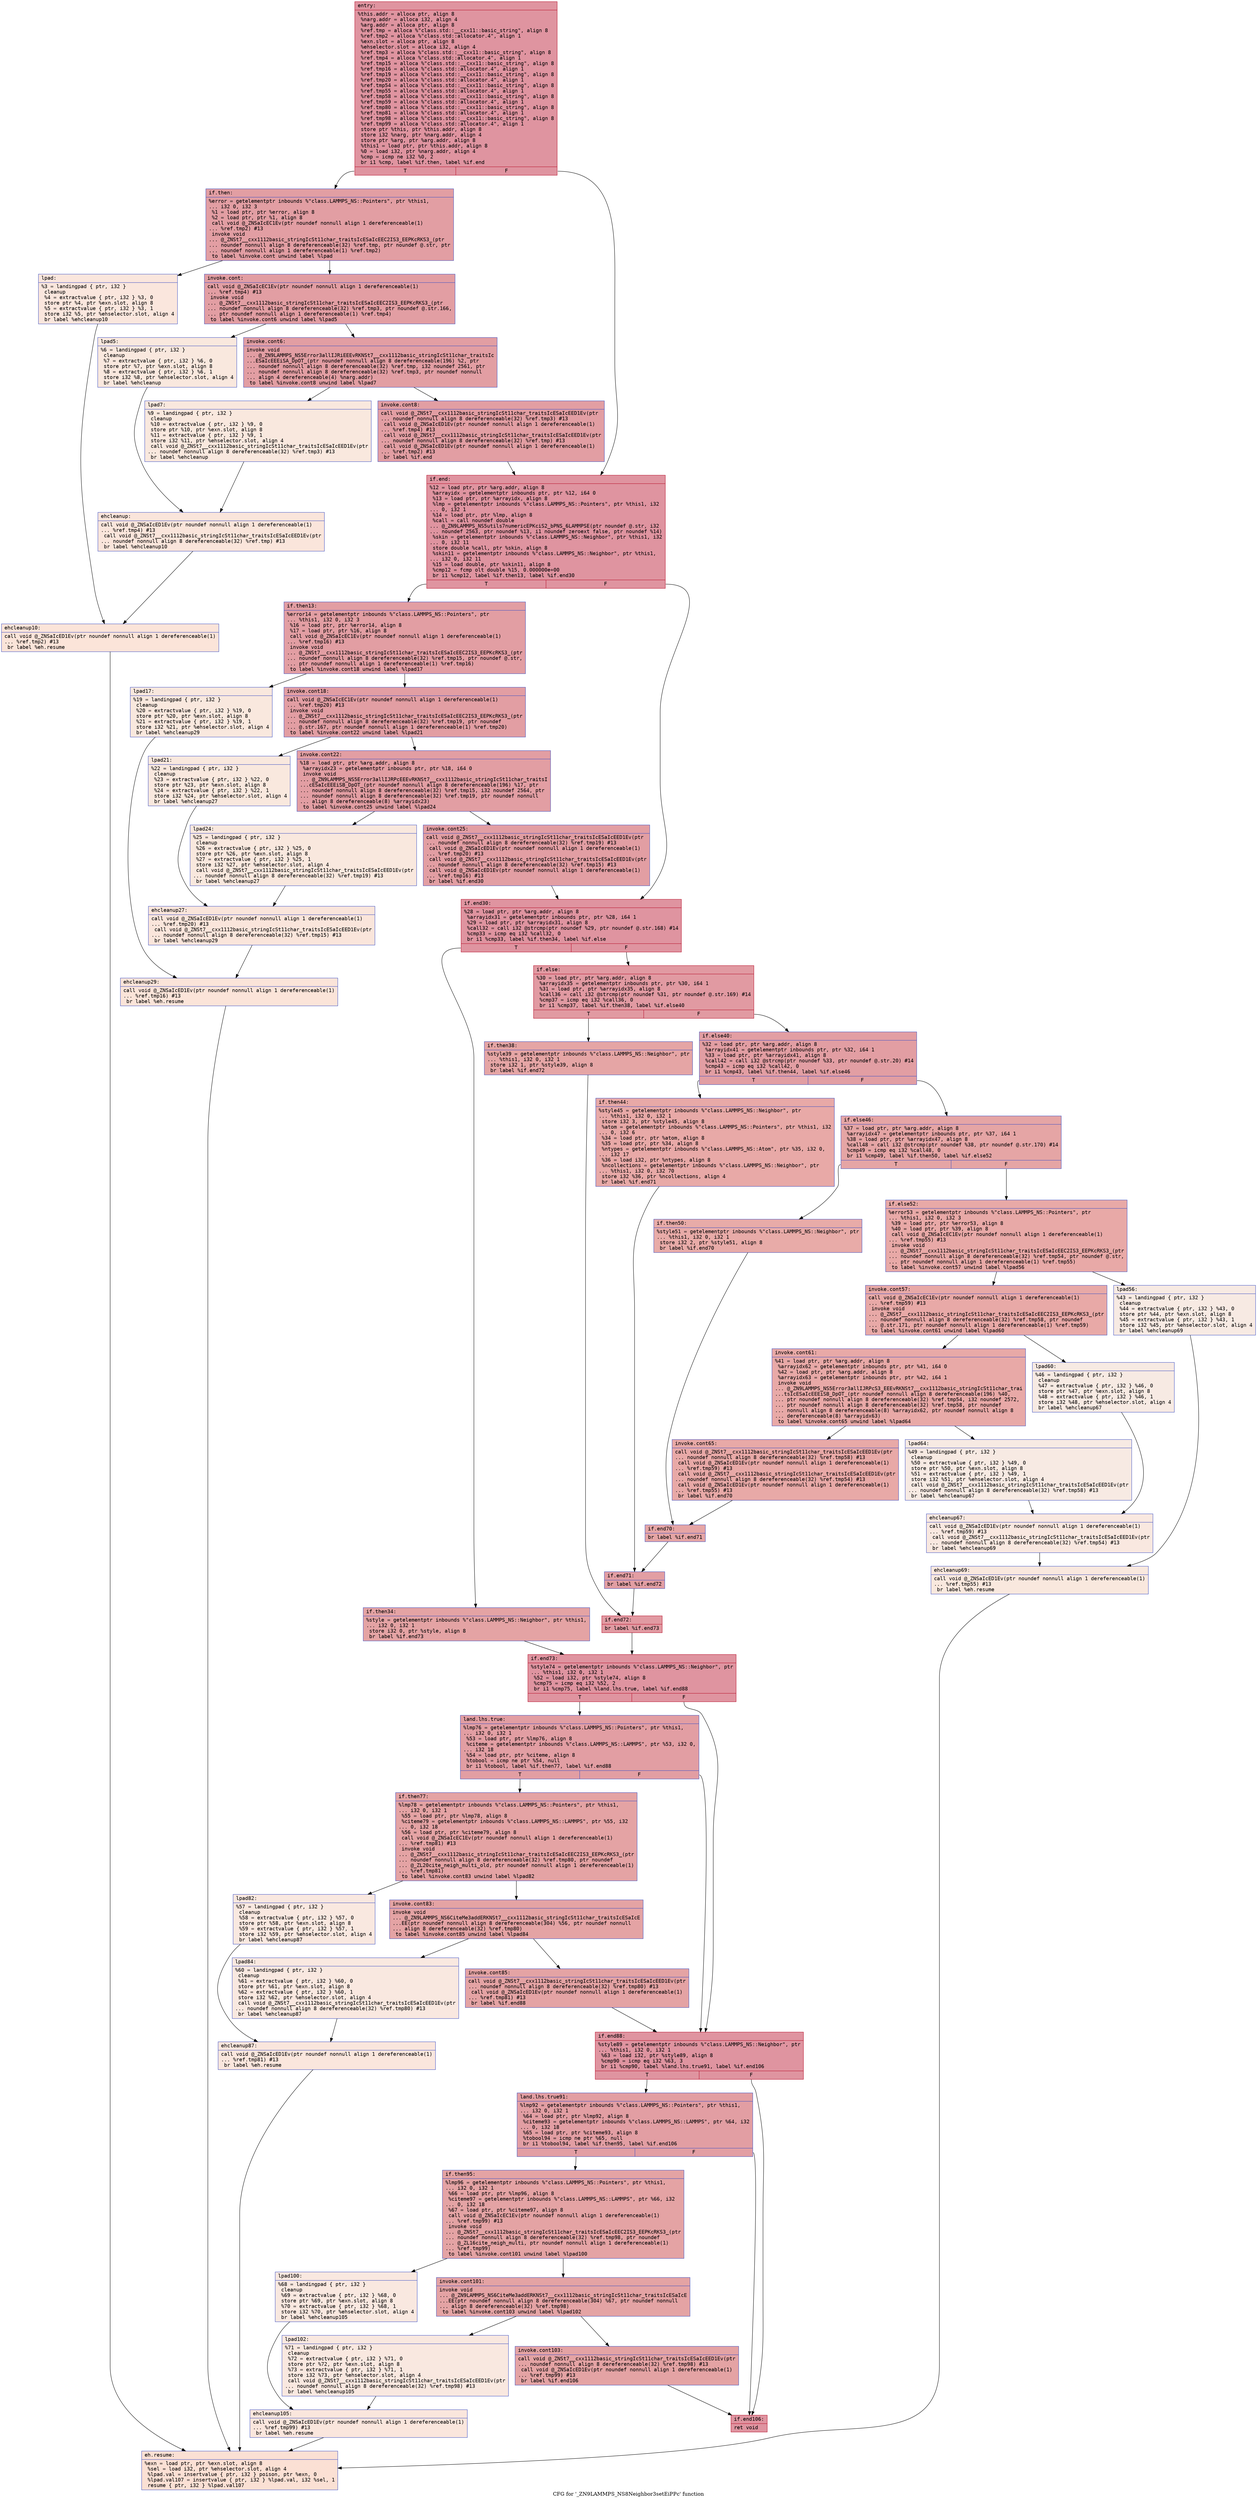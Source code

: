 digraph "CFG for '_ZN9LAMMPS_NS8Neighbor3setEiPPc' function" {
	label="CFG for '_ZN9LAMMPS_NS8Neighbor3setEiPPc' function";

	Node0x5563be066c80 [shape=record,color="#b70d28ff", style=filled, fillcolor="#b70d2870" fontname="Courier",label="{entry:\l|  %this.addr = alloca ptr, align 8\l  %narg.addr = alloca i32, align 4\l  %arg.addr = alloca ptr, align 8\l  %ref.tmp = alloca %\"class.std::__cxx11::basic_string\", align 8\l  %ref.tmp2 = alloca %\"class.std::allocator.4\", align 1\l  %exn.slot = alloca ptr, align 8\l  %ehselector.slot = alloca i32, align 4\l  %ref.tmp3 = alloca %\"class.std::__cxx11::basic_string\", align 8\l  %ref.tmp4 = alloca %\"class.std::allocator.4\", align 1\l  %ref.tmp15 = alloca %\"class.std::__cxx11::basic_string\", align 8\l  %ref.tmp16 = alloca %\"class.std::allocator.4\", align 1\l  %ref.tmp19 = alloca %\"class.std::__cxx11::basic_string\", align 8\l  %ref.tmp20 = alloca %\"class.std::allocator.4\", align 1\l  %ref.tmp54 = alloca %\"class.std::__cxx11::basic_string\", align 8\l  %ref.tmp55 = alloca %\"class.std::allocator.4\", align 1\l  %ref.tmp58 = alloca %\"class.std::__cxx11::basic_string\", align 8\l  %ref.tmp59 = alloca %\"class.std::allocator.4\", align 1\l  %ref.tmp80 = alloca %\"class.std::__cxx11::basic_string\", align 8\l  %ref.tmp81 = alloca %\"class.std::allocator.4\", align 1\l  %ref.tmp98 = alloca %\"class.std::__cxx11::basic_string\", align 8\l  %ref.tmp99 = alloca %\"class.std::allocator.4\", align 1\l  store ptr %this, ptr %this.addr, align 8\l  store i32 %narg, ptr %narg.addr, align 4\l  store ptr %arg, ptr %arg.addr, align 8\l  %this1 = load ptr, ptr %this.addr, align 8\l  %0 = load i32, ptr %narg.addr, align 4\l  %cmp = icmp ne i32 %0, 2\l  br i1 %cmp, label %if.then, label %if.end\l|{<s0>T|<s1>F}}"];
	Node0x5563be066c80:s0 -> Node0x5563be06cf00[tooltip="entry -> if.then\nProbability 50.00%" ];
	Node0x5563be066c80:s1 -> Node0x5563be06cf50[tooltip="entry -> if.end\nProbability 50.00%" ];
	Node0x5563be06cf00 [shape=record,color="#3d50c3ff", style=filled, fillcolor="#be242e70" fontname="Courier",label="{if.then:\l|  %error = getelementptr inbounds %\"class.LAMMPS_NS::Pointers\", ptr %this1,\l... i32 0, i32 3\l  %1 = load ptr, ptr %error, align 8\l  %2 = load ptr, ptr %1, align 8\l  call void @_ZNSaIcEC1Ev(ptr noundef nonnull align 1 dereferenceable(1)\l... %ref.tmp2) #13\l  invoke void\l... @_ZNSt7__cxx1112basic_stringIcSt11char_traitsIcESaIcEEC2IS3_EEPKcRKS3_(ptr\l... noundef nonnull align 8 dereferenceable(32) %ref.tmp, ptr noundef @.str, ptr\l... noundef nonnull align 1 dereferenceable(1) %ref.tmp2)\l          to label %invoke.cont unwind label %lpad\l}"];
	Node0x5563be06cf00 -> Node0x5563be06d3d0[tooltip="if.then -> invoke.cont\nProbability 100.00%" ];
	Node0x5563be06cf00 -> Node0x5563be06d450[tooltip="if.then -> lpad\nProbability 0.00%" ];
	Node0x5563be06d3d0 [shape=record,color="#3d50c3ff", style=filled, fillcolor="#be242e70" fontname="Courier",label="{invoke.cont:\l|  call void @_ZNSaIcEC1Ev(ptr noundef nonnull align 1 dereferenceable(1)\l... %ref.tmp4) #13\l  invoke void\l... @_ZNSt7__cxx1112basic_stringIcSt11char_traitsIcESaIcEEC2IS3_EEPKcRKS3_(ptr\l... noundef nonnull align 8 dereferenceable(32) %ref.tmp3, ptr noundef @.str.166,\l... ptr noundef nonnull align 1 dereferenceable(1) %ref.tmp4)\l          to label %invoke.cont6 unwind label %lpad5\l}"];
	Node0x5563be06d3d0 -> Node0x5563be06d770[tooltip="invoke.cont -> invoke.cont6\nProbability 100.00%" ];
	Node0x5563be06d3d0 -> Node0x5563be06d7c0[tooltip="invoke.cont -> lpad5\nProbability 0.00%" ];
	Node0x5563be06d770 [shape=record,color="#3d50c3ff", style=filled, fillcolor="#be242e70" fontname="Courier",label="{invoke.cont6:\l|  invoke void\l... @_ZN9LAMMPS_NS5Error3allIJRiEEEvRKNSt7__cxx1112basic_stringIcSt11char_traitsIc\l...ESaIcEEEiSA_DpOT_(ptr noundef nonnull align 8 dereferenceable(196) %2, ptr\l... noundef nonnull align 8 dereferenceable(32) %ref.tmp, i32 noundef 2561, ptr\l... noundef nonnull align 8 dereferenceable(32) %ref.tmp3, ptr noundef nonnull\l... align 4 dereferenceable(4) %narg.addr)\l          to label %invoke.cont8 unwind label %lpad7\l}"];
	Node0x5563be06d770 -> Node0x5563be06d720[tooltip="invoke.cont6 -> invoke.cont8\nProbability 100.00%" ];
	Node0x5563be06d770 -> Node0x5563be06da90[tooltip="invoke.cont6 -> lpad7\nProbability 0.00%" ];
	Node0x5563be06d720 [shape=record,color="#3d50c3ff", style=filled, fillcolor="#be242e70" fontname="Courier",label="{invoke.cont8:\l|  call void @_ZNSt7__cxx1112basic_stringIcSt11char_traitsIcESaIcEED1Ev(ptr\l... noundef nonnull align 8 dereferenceable(32) %ref.tmp3) #13\l  call void @_ZNSaIcED1Ev(ptr noundef nonnull align 1 dereferenceable(1)\l... %ref.tmp4) #13\l  call void @_ZNSt7__cxx1112basic_stringIcSt11char_traitsIcESaIcEED1Ev(ptr\l... noundef nonnull align 8 dereferenceable(32) %ref.tmp) #13\l  call void @_ZNSaIcED1Ev(ptr noundef nonnull align 1 dereferenceable(1)\l... %ref.tmp2) #13\l  br label %if.end\l}"];
	Node0x5563be06d720 -> Node0x5563be06cf50[tooltip="invoke.cont8 -> if.end\nProbability 100.00%" ];
	Node0x5563be06d450 [shape=record,color="#3d50c3ff", style=filled, fillcolor="#f3c7b170" fontname="Courier",label="{lpad:\l|  %3 = landingpad \{ ptr, i32 \}\l          cleanup\l  %4 = extractvalue \{ ptr, i32 \} %3, 0\l  store ptr %4, ptr %exn.slot, align 8\l  %5 = extractvalue \{ ptr, i32 \} %3, 1\l  store i32 %5, ptr %ehselector.slot, align 4\l  br label %ehcleanup10\l}"];
	Node0x5563be06d450 -> Node0x5563be06e4b0[tooltip="lpad -> ehcleanup10\nProbability 100.00%" ];
	Node0x5563be06d7c0 [shape=record,color="#3d50c3ff", style=filled, fillcolor="#f2cab570" fontname="Courier",label="{lpad5:\l|  %6 = landingpad \{ ptr, i32 \}\l          cleanup\l  %7 = extractvalue \{ ptr, i32 \} %6, 0\l  store ptr %7, ptr %exn.slot, align 8\l  %8 = extractvalue \{ ptr, i32 \} %6, 1\l  store i32 %8, ptr %ehselector.slot, align 4\l  br label %ehcleanup\l}"];
	Node0x5563be06d7c0 -> Node0x5563be06e820[tooltip="lpad5 -> ehcleanup\nProbability 100.00%" ];
	Node0x5563be06da90 [shape=record,color="#3d50c3ff", style=filled, fillcolor="#f2cab570" fontname="Courier",label="{lpad7:\l|  %9 = landingpad \{ ptr, i32 \}\l          cleanup\l  %10 = extractvalue \{ ptr, i32 \} %9, 0\l  store ptr %10, ptr %exn.slot, align 8\l  %11 = extractvalue \{ ptr, i32 \} %9, 1\l  store i32 %11, ptr %ehselector.slot, align 4\l  call void @_ZNSt7__cxx1112basic_stringIcSt11char_traitsIcESaIcEED1Ev(ptr\l... noundef nonnull align 8 dereferenceable(32) %ref.tmp3) #13\l  br label %ehcleanup\l}"];
	Node0x5563be06da90 -> Node0x5563be06e820[tooltip="lpad7 -> ehcleanup\nProbability 100.00%" ];
	Node0x5563be06e820 [shape=record,color="#3d50c3ff", style=filled, fillcolor="#f4c5ad70" fontname="Courier",label="{ehcleanup:\l|  call void @_ZNSaIcED1Ev(ptr noundef nonnull align 1 dereferenceable(1)\l... %ref.tmp4) #13\l  call void @_ZNSt7__cxx1112basic_stringIcSt11char_traitsIcESaIcEED1Ev(ptr\l... noundef nonnull align 8 dereferenceable(32) %ref.tmp) #13\l  br label %ehcleanup10\l}"];
	Node0x5563be06e820 -> Node0x5563be06e4b0[tooltip="ehcleanup -> ehcleanup10\nProbability 100.00%" ];
	Node0x5563be06e4b0 [shape=record,color="#3d50c3ff", style=filled, fillcolor="#f5c1a970" fontname="Courier",label="{ehcleanup10:\l|  call void @_ZNSaIcED1Ev(ptr noundef nonnull align 1 dereferenceable(1)\l... %ref.tmp2) #13\l  br label %eh.resume\l}"];
	Node0x5563be06e4b0 -> Node0x5563be06f130[tooltip="ehcleanup10 -> eh.resume\nProbability 100.00%" ];
	Node0x5563be06cf50 [shape=record,color="#b70d28ff", style=filled, fillcolor="#b70d2870" fontname="Courier",label="{if.end:\l|  %12 = load ptr, ptr %arg.addr, align 8\l  %arrayidx = getelementptr inbounds ptr, ptr %12, i64 0\l  %13 = load ptr, ptr %arrayidx, align 8\l  %lmp = getelementptr inbounds %\"class.LAMMPS_NS::Pointers\", ptr %this1, i32\l... 0, i32 1\l  %14 = load ptr, ptr %lmp, align 8\l  %call = call noundef double\l... @_ZN9LAMMPS_NS5utils7numericEPKciS2_bPNS_6LAMMPSE(ptr noundef @.str, i32\l... noundef 2563, ptr noundef %13, i1 noundef zeroext false, ptr noundef %14)\l  %skin = getelementptr inbounds %\"class.LAMMPS_NS::Neighbor\", ptr %this1, i32\l... 0, i32 11\l  store double %call, ptr %skin, align 8\l  %skin11 = getelementptr inbounds %\"class.LAMMPS_NS::Neighbor\", ptr %this1,\l... i32 0, i32 11\l  %15 = load double, ptr %skin11, align 8\l  %cmp12 = fcmp olt double %15, 0.000000e+00\l  br i1 %cmp12, label %if.then13, label %if.end30\l|{<s0>T|<s1>F}}"];
	Node0x5563be06cf50:s0 -> Node0x5563be06fb40[tooltip="if.end -> if.then13\nProbability 50.00%" ];
	Node0x5563be06cf50:s1 -> Node0x5563be06fb90[tooltip="if.end -> if.end30\nProbability 50.00%" ];
	Node0x5563be06fb40 [shape=record,color="#3d50c3ff", style=filled, fillcolor="#be242e70" fontname="Courier",label="{if.then13:\l|  %error14 = getelementptr inbounds %\"class.LAMMPS_NS::Pointers\", ptr\l... %this1, i32 0, i32 3\l  %16 = load ptr, ptr %error14, align 8\l  %17 = load ptr, ptr %16, align 8\l  call void @_ZNSaIcEC1Ev(ptr noundef nonnull align 1 dereferenceable(1)\l... %ref.tmp16) #13\l  invoke void\l... @_ZNSt7__cxx1112basic_stringIcSt11char_traitsIcESaIcEEC2IS3_EEPKcRKS3_(ptr\l... noundef nonnull align 8 dereferenceable(32) %ref.tmp15, ptr noundef @.str,\l... ptr noundef nonnull align 1 dereferenceable(1) %ref.tmp16)\l          to label %invoke.cont18 unwind label %lpad17\l}"];
	Node0x5563be06fb40 -> Node0x5563be070080[tooltip="if.then13 -> invoke.cont18\nProbability 100.00%" ];
	Node0x5563be06fb40 -> Node0x5563be06c9b0[tooltip="if.then13 -> lpad17\nProbability 0.00%" ];
	Node0x5563be070080 [shape=record,color="#3d50c3ff", style=filled, fillcolor="#be242e70" fontname="Courier",label="{invoke.cont18:\l|  call void @_ZNSaIcEC1Ev(ptr noundef nonnull align 1 dereferenceable(1)\l... %ref.tmp20) #13\l  invoke void\l... @_ZNSt7__cxx1112basic_stringIcSt11char_traitsIcESaIcEEC2IS3_EEPKcRKS3_(ptr\l... noundef nonnull align 8 dereferenceable(32) %ref.tmp19, ptr noundef\l... @.str.167, ptr noundef nonnull align 1 dereferenceable(1) %ref.tmp20)\l          to label %invoke.cont22 unwind label %lpad21\l}"];
	Node0x5563be070080 -> Node0x5563be0707c0[tooltip="invoke.cont18 -> invoke.cont22\nProbability 100.00%" ];
	Node0x5563be070080 -> Node0x5563be070810[tooltip="invoke.cont18 -> lpad21\nProbability 0.00%" ];
	Node0x5563be0707c0 [shape=record,color="#3d50c3ff", style=filled, fillcolor="#be242e70" fontname="Courier",label="{invoke.cont22:\l|  %18 = load ptr, ptr %arg.addr, align 8\l  %arrayidx23 = getelementptr inbounds ptr, ptr %18, i64 0\l  invoke void\l... @_ZN9LAMMPS_NS5Error3allIJRPcEEEvRKNSt7__cxx1112basic_stringIcSt11char_traitsI\l...cESaIcEEEiSB_DpOT_(ptr noundef nonnull align 8 dereferenceable(196) %17, ptr\l... noundef nonnull align 8 dereferenceable(32) %ref.tmp15, i32 noundef 2564, ptr\l... noundef nonnull align 8 dereferenceable(32) %ref.tmp19, ptr noundef nonnull\l... align 8 dereferenceable(8) %arrayidx23)\l          to label %invoke.cont25 unwind label %lpad24\l}"];
	Node0x5563be0707c0 -> Node0x5563be06cc40[tooltip="invoke.cont22 -> invoke.cont25\nProbability 100.00%" ];
	Node0x5563be0707c0 -> Node0x5563be070c50[tooltip="invoke.cont22 -> lpad24\nProbability 0.00%" ];
	Node0x5563be06cc40 [shape=record,color="#3d50c3ff", style=filled, fillcolor="#be242e70" fontname="Courier",label="{invoke.cont25:\l|  call void @_ZNSt7__cxx1112basic_stringIcSt11char_traitsIcESaIcEED1Ev(ptr\l... noundef nonnull align 8 dereferenceable(32) %ref.tmp19) #13\l  call void @_ZNSaIcED1Ev(ptr noundef nonnull align 1 dereferenceable(1)\l... %ref.tmp20) #13\l  call void @_ZNSt7__cxx1112basic_stringIcSt11char_traitsIcESaIcEED1Ev(ptr\l... noundef nonnull align 8 dereferenceable(32) %ref.tmp15) #13\l  call void @_ZNSaIcED1Ev(ptr noundef nonnull align 1 dereferenceable(1)\l... %ref.tmp16) #13\l  br label %if.end30\l}"];
	Node0x5563be06cc40 -> Node0x5563be06fb90[tooltip="invoke.cont25 -> if.end30\nProbability 100.00%" ];
	Node0x5563be06c9b0 [shape=record,color="#3d50c3ff", style=filled, fillcolor="#f2cab570" fontname="Courier",label="{lpad17:\l|  %19 = landingpad \{ ptr, i32 \}\l          cleanup\l  %20 = extractvalue \{ ptr, i32 \} %19, 0\l  store ptr %20, ptr %exn.slot, align 8\l  %21 = extractvalue \{ ptr, i32 \} %19, 1\l  store i32 %21, ptr %ehselector.slot, align 4\l  br label %ehcleanup29\l}"];
	Node0x5563be06c9b0 -> Node0x5563be0726e0[tooltip="lpad17 -> ehcleanup29\nProbability 100.00%" ];
	Node0x5563be070810 [shape=record,color="#3d50c3ff", style=filled, fillcolor="#f2cab570" fontname="Courier",label="{lpad21:\l|  %22 = landingpad \{ ptr, i32 \}\l          cleanup\l  %23 = extractvalue \{ ptr, i32 \} %22, 0\l  store ptr %23, ptr %exn.slot, align 8\l  %24 = extractvalue \{ ptr, i32 \} %22, 1\l  store i32 %24, ptr %ehselector.slot, align 4\l  br label %ehcleanup27\l}"];
	Node0x5563be070810 -> Node0x5563be072a50[tooltip="lpad21 -> ehcleanup27\nProbability 100.00%" ];
	Node0x5563be070c50 [shape=record,color="#3d50c3ff", style=filled, fillcolor="#f2cab570" fontname="Courier",label="{lpad24:\l|  %25 = landingpad \{ ptr, i32 \}\l          cleanup\l  %26 = extractvalue \{ ptr, i32 \} %25, 0\l  store ptr %26, ptr %exn.slot, align 8\l  %27 = extractvalue \{ ptr, i32 \} %25, 1\l  store i32 %27, ptr %ehselector.slot, align 4\l  call void @_ZNSt7__cxx1112basic_stringIcSt11char_traitsIcESaIcEED1Ev(ptr\l... noundef nonnull align 8 dereferenceable(32) %ref.tmp19) #13\l  br label %ehcleanup27\l}"];
	Node0x5563be070c50 -> Node0x5563be072a50[tooltip="lpad24 -> ehcleanup27\nProbability 100.00%" ];
	Node0x5563be072a50 [shape=record,color="#3d50c3ff", style=filled, fillcolor="#f4c5ad70" fontname="Courier",label="{ehcleanup27:\l|  call void @_ZNSaIcED1Ev(ptr noundef nonnull align 1 dereferenceable(1)\l... %ref.tmp20) #13\l  call void @_ZNSt7__cxx1112basic_stringIcSt11char_traitsIcESaIcEED1Ev(ptr\l... noundef nonnull align 8 dereferenceable(32) %ref.tmp15) #13\l  br label %ehcleanup29\l}"];
	Node0x5563be072a50 -> Node0x5563be0726e0[tooltip="ehcleanup27 -> ehcleanup29\nProbability 100.00%" ];
	Node0x5563be0726e0 [shape=record,color="#3d50c3ff", style=filled, fillcolor="#f5c1a970" fontname="Courier",label="{ehcleanup29:\l|  call void @_ZNSaIcED1Ev(ptr noundef nonnull align 1 dereferenceable(1)\l... %ref.tmp16) #13\l  br label %eh.resume\l}"];
	Node0x5563be0726e0 -> Node0x5563be06f130[tooltip="ehcleanup29 -> eh.resume\nProbability 100.00%" ];
	Node0x5563be06fb90 [shape=record,color="#b70d28ff", style=filled, fillcolor="#b70d2870" fontname="Courier",label="{if.end30:\l|  %28 = load ptr, ptr %arg.addr, align 8\l  %arrayidx31 = getelementptr inbounds ptr, ptr %28, i64 1\l  %29 = load ptr, ptr %arrayidx31, align 8\l  %call32 = call i32 @strcmp(ptr noundef %29, ptr noundef @.str.168) #14\l  %cmp33 = icmp eq i32 %call32, 0\l  br i1 %cmp33, label %if.then34, label %if.else\l|{<s0>T|<s1>F}}"];
	Node0x5563be06fb90:s0 -> Node0x5563be073750[tooltip="if.end30 -> if.then34\nProbability 37.50%" ];
	Node0x5563be06fb90:s1 -> Node0x5563be0737d0[tooltip="if.end30 -> if.else\nProbability 62.50%" ];
	Node0x5563be073750 [shape=record,color="#3d50c3ff", style=filled, fillcolor="#c32e3170" fontname="Courier",label="{if.then34:\l|  %style = getelementptr inbounds %\"class.LAMMPS_NS::Neighbor\", ptr %this1,\l... i32 0, i32 1\l  store i32 0, ptr %style, align 8\l  br label %if.end73\l}"];
	Node0x5563be073750 -> Node0x5563be073a70[tooltip="if.then34 -> if.end73\nProbability 100.00%" ];
	Node0x5563be0737d0 [shape=record,color="#b70d28ff", style=filled, fillcolor="#bb1b2c70" fontname="Courier",label="{if.else:\l|  %30 = load ptr, ptr %arg.addr, align 8\l  %arrayidx35 = getelementptr inbounds ptr, ptr %30, i64 1\l  %31 = load ptr, ptr %arrayidx35, align 8\l  %call36 = call i32 @strcmp(ptr noundef %31, ptr noundef @.str.169) #14\l  %cmp37 = icmp eq i32 %call36, 0\l  br i1 %cmp37, label %if.then38, label %if.else40\l|{<s0>T|<s1>F}}"];
	Node0x5563be0737d0:s0 -> Node0x5563be073f30[tooltip="if.else -> if.then38\nProbability 37.50%" ];
	Node0x5563be0737d0:s1 -> Node0x5563be073fb0[tooltip="if.else -> if.else40\nProbability 62.50%" ];
	Node0x5563be073f30 [shape=record,color="#3d50c3ff", style=filled, fillcolor="#c5333470" fontname="Courier",label="{if.then38:\l|  %style39 = getelementptr inbounds %\"class.LAMMPS_NS::Neighbor\", ptr\l... %this1, i32 0, i32 1\l  store i32 1, ptr %style39, align 8\l  br label %if.end72\l}"];
	Node0x5563be073f30 -> Node0x5563be074260[tooltip="if.then38 -> if.end72\nProbability 100.00%" ];
	Node0x5563be073fb0 [shape=record,color="#3d50c3ff", style=filled, fillcolor="#be242e70" fontname="Courier",label="{if.else40:\l|  %32 = load ptr, ptr %arg.addr, align 8\l  %arrayidx41 = getelementptr inbounds ptr, ptr %32, i64 1\l  %33 = load ptr, ptr %arrayidx41, align 8\l  %call42 = call i32 @strcmp(ptr noundef %33, ptr noundef @.str.20) #14\l  %cmp43 = icmp eq i32 %call42, 0\l  br i1 %cmp43, label %if.then44, label %if.else46\l|{<s0>T|<s1>F}}"];
	Node0x5563be073fb0:s0 -> Node0x5563be074720[tooltip="if.else40 -> if.then44\nProbability 37.50%" ];
	Node0x5563be073fb0:s1 -> Node0x5563be0747a0[tooltip="if.else40 -> if.else46\nProbability 62.50%" ];
	Node0x5563be074720 [shape=record,color="#3d50c3ff", style=filled, fillcolor="#ca3b3770" fontname="Courier",label="{if.then44:\l|  %style45 = getelementptr inbounds %\"class.LAMMPS_NS::Neighbor\", ptr\l... %this1, i32 0, i32 1\l  store i32 3, ptr %style45, align 8\l  %atom = getelementptr inbounds %\"class.LAMMPS_NS::Pointers\", ptr %this1, i32\l... 0, i32 6\l  %34 = load ptr, ptr %atom, align 8\l  %35 = load ptr, ptr %34, align 8\l  %ntypes = getelementptr inbounds %\"class.LAMMPS_NS::Atom\", ptr %35, i32 0,\l... i32 17\l  %36 = load i32, ptr %ntypes, align 8\l  %ncollections = getelementptr inbounds %\"class.LAMMPS_NS::Neighbor\", ptr\l... %this1, i32 0, i32 70\l  store i32 %36, ptr %ncollections, align 4\l  br label %if.end71\l}"];
	Node0x5563be074720 -> Node0x5563be074f80[tooltip="if.then44 -> if.end71\nProbability 100.00%" ];
	Node0x5563be0747a0 [shape=record,color="#3d50c3ff", style=filled, fillcolor="#c5333470" fontname="Courier",label="{if.else46:\l|  %37 = load ptr, ptr %arg.addr, align 8\l  %arrayidx47 = getelementptr inbounds ptr, ptr %37, i64 1\l  %38 = load ptr, ptr %arrayidx47, align 8\l  %call48 = call i32 @strcmp(ptr noundef %38, ptr noundef @.str.170) #14\l  %cmp49 = icmp eq i32 %call48, 0\l  br i1 %cmp49, label %if.then50, label %if.else52\l|{<s0>T|<s1>F}}"];
	Node0x5563be0747a0:s0 -> Node0x5563be075440[tooltip="if.else46 -> if.then50\nProbability 37.50%" ];
	Node0x5563be0747a0:s1 -> Node0x5563be0754c0[tooltip="if.else46 -> if.else52\nProbability 62.50%" ];
	Node0x5563be075440 [shape=record,color="#3d50c3ff", style=filled, fillcolor="#cc403a70" fontname="Courier",label="{if.then50:\l|  %style51 = getelementptr inbounds %\"class.LAMMPS_NS::Neighbor\", ptr\l... %this1, i32 0, i32 1\l  store i32 2, ptr %style51, align 8\l  br label %if.end70\l}"];
	Node0x5563be075440 -> Node0x5563be0757d0[tooltip="if.then50 -> if.end70\nProbability 100.00%" ];
	Node0x5563be0754c0 [shape=record,color="#3d50c3ff", style=filled, fillcolor="#ca3b3770" fontname="Courier",label="{if.else52:\l|  %error53 = getelementptr inbounds %\"class.LAMMPS_NS::Pointers\", ptr\l... %this1, i32 0, i32 3\l  %39 = load ptr, ptr %error53, align 8\l  %40 = load ptr, ptr %39, align 8\l  call void @_ZNSaIcEC1Ev(ptr noundef nonnull align 1 dereferenceable(1)\l... %ref.tmp55) #13\l  invoke void\l... @_ZNSt7__cxx1112basic_stringIcSt11char_traitsIcESaIcEEC2IS3_EEPKcRKS3_(ptr\l... noundef nonnull align 8 dereferenceable(32) %ref.tmp54, ptr noundef @.str,\l... ptr noundef nonnull align 1 dereferenceable(1) %ref.tmp55)\l          to label %invoke.cont57 unwind label %lpad56\l}"];
	Node0x5563be0754c0 -> Node0x5563be075c20[tooltip="if.else52 -> invoke.cont57\nProbability 100.00%" ];
	Node0x5563be0754c0 -> Node0x5563be075ca0[tooltip="if.else52 -> lpad56\nProbability 0.00%" ];
	Node0x5563be075c20 [shape=record,color="#3d50c3ff", style=filled, fillcolor="#ca3b3770" fontname="Courier",label="{invoke.cont57:\l|  call void @_ZNSaIcEC1Ev(ptr noundef nonnull align 1 dereferenceable(1)\l... %ref.tmp59) #13\l  invoke void\l... @_ZNSt7__cxx1112basic_stringIcSt11char_traitsIcESaIcEEC2IS3_EEPKcRKS3_(ptr\l... noundef nonnull align 8 dereferenceable(32) %ref.tmp58, ptr noundef\l... @.str.171, ptr noundef nonnull align 1 dereferenceable(1) %ref.tmp59)\l          to label %invoke.cont61 unwind label %lpad60\l}"];
	Node0x5563be075c20 -> Node0x5563be076020[tooltip="invoke.cont57 -> invoke.cont61\nProbability 100.00%" ];
	Node0x5563be075c20 -> Node0x5563be076070[tooltip="invoke.cont57 -> lpad60\nProbability 0.00%" ];
	Node0x5563be076020 [shape=record,color="#3d50c3ff", style=filled, fillcolor="#ca3b3770" fontname="Courier",label="{invoke.cont61:\l|  %41 = load ptr, ptr %arg.addr, align 8\l  %arrayidx62 = getelementptr inbounds ptr, ptr %41, i64 0\l  %42 = load ptr, ptr %arg.addr, align 8\l  %arrayidx63 = getelementptr inbounds ptr, ptr %42, i64 1\l  invoke void\l... @_ZN9LAMMPS_NS5Error3allIJRPcS3_EEEvRKNSt7__cxx1112basic_stringIcSt11char_trai\l...tsIcESaIcEEEiSB_DpOT_(ptr noundef nonnull align 8 dereferenceable(196) %40,\l... ptr noundef nonnull align 8 dereferenceable(32) %ref.tmp54, i32 noundef 2572,\l... ptr noundef nonnull align 8 dereferenceable(32) %ref.tmp58, ptr noundef\l... nonnull align 8 dereferenceable(8) %arrayidx62, ptr noundef nonnull align 8\l... dereferenceable(8) %arrayidx63)\l          to label %invoke.cont65 unwind label %lpad64\l}"];
	Node0x5563be076020 -> Node0x5563be075fd0[tooltip="invoke.cont61 -> invoke.cont65\nProbability 100.00%" ];
	Node0x5563be076020 -> Node0x5563be076640[tooltip="invoke.cont61 -> lpad64\nProbability 0.00%" ];
	Node0x5563be075fd0 [shape=record,color="#3d50c3ff", style=filled, fillcolor="#ca3b3770" fontname="Courier",label="{invoke.cont65:\l|  call void @_ZNSt7__cxx1112basic_stringIcSt11char_traitsIcESaIcEED1Ev(ptr\l... noundef nonnull align 8 dereferenceable(32) %ref.tmp58) #13\l  call void @_ZNSaIcED1Ev(ptr noundef nonnull align 1 dereferenceable(1)\l... %ref.tmp59) #13\l  call void @_ZNSt7__cxx1112basic_stringIcSt11char_traitsIcESaIcEED1Ev(ptr\l... noundef nonnull align 8 dereferenceable(32) %ref.tmp54) #13\l  call void @_ZNSaIcED1Ev(ptr noundef nonnull align 1 dereferenceable(1)\l... %ref.tmp55) #13\l  br label %if.end70\l}"];
	Node0x5563be075fd0 -> Node0x5563be0757d0[tooltip="invoke.cont65 -> if.end70\nProbability 100.00%" ];
	Node0x5563be075ca0 [shape=record,color="#3d50c3ff", style=filled, fillcolor="#eed0c070" fontname="Courier",label="{lpad56:\l|  %43 = landingpad \{ ptr, i32 \}\l          cleanup\l  %44 = extractvalue \{ ptr, i32 \} %43, 0\l  store ptr %44, ptr %exn.slot, align 8\l  %45 = extractvalue \{ ptr, i32 \} %43, 1\l  store i32 %45, ptr %ehselector.slot, align 4\l  br label %ehcleanup69\l}"];
	Node0x5563be075ca0 -> Node0x5563be0776e0[tooltip="lpad56 -> ehcleanup69\nProbability 100.00%" ];
	Node0x5563be076070 [shape=record,color="#3d50c3ff", style=filled, fillcolor="#eed0c070" fontname="Courier",label="{lpad60:\l|  %46 = landingpad \{ ptr, i32 \}\l          cleanup\l  %47 = extractvalue \{ ptr, i32 \} %46, 0\l  store ptr %47, ptr %exn.slot, align 8\l  %48 = extractvalue \{ ptr, i32 \} %46, 1\l  store i32 %48, ptr %ehselector.slot, align 4\l  br label %ehcleanup67\l}"];
	Node0x5563be076070 -> Node0x5563be078260[tooltip="lpad60 -> ehcleanup67\nProbability 100.00%" ];
	Node0x5563be076640 [shape=record,color="#3d50c3ff", style=filled, fillcolor="#eed0c070" fontname="Courier",label="{lpad64:\l|  %49 = landingpad \{ ptr, i32 \}\l          cleanup\l  %50 = extractvalue \{ ptr, i32 \} %49, 0\l  store ptr %50, ptr %exn.slot, align 8\l  %51 = extractvalue \{ ptr, i32 \} %49, 1\l  store i32 %51, ptr %ehselector.slot, align 4\l  call void @_ZNSt7__cxx1112basic_stringIcSt11char_traitsIcESaIcEED1Ev(ptr\l... noundef nonnull align 8 dereferenceable(32) %ref.tmp58) #13\l  br label %ehcleanup67\l}"];
	Node0x5563be076640 -> Node0x5563be078260[tooltip="lpad64 -> ehcleanup67\nProbability 100.00%" ];
	Node0x5563be078260 [shape=record,color="#3d50c3ff", style=filled, fillcolor="#f1ccb870" fontname="Courier",label="{ehcleanup67:\l|  call void @_ZNSaIcED1Ev(ptr noundef nonnull align 1 dereferenceable(1)\l... %ref.tmp59) #13\l  call void @_ZNSt7__cxx1112basic_stringIcSt11char_traitsIcESaIcEED1Ev(ptr\l... noundef nonnull align 8 dereferenceable(32) %ref.tmp54) #13\l  br label %ehcleanup69\l}"];
	Node0x5563be078260 -> Node0x5563be0776e0[tooltip="ehcleanup67 -> ehcleanup69\nProbability 100.00%" ];
	Node0x5563be0776e0 [shape=record,color="#3d50c3ff", style=filled, fillcolor="#f2cab570" fontname="Courier",label="{ehcleanup69:\l|  call void @_ZNSaIcED1Ev(ptr noundef nonnull align 1 dereferenceable(1)\l... %ref.tmp55) #13\l  br label %eh.resume\l}"];
	Node0x5563be0776e0 -> Node0x5563be06f130[tooltip="ehcleanup69 -> eh.resume\nProbability 100.00%" ];
	Node0x5563be0757d0 [shape=record,color="#3d50c3ff", style=filled, fillcolor="#c5333470" fontname="Courier",label="{if.end70:\l|  br label %if.end71\l}"];
	Node0x5563be0757d0 -> Node0x5563be074f80[tooltip="if.end70 -> if.end71\nProbability 100.00%" ];
	Node0x5563be074f80 [shape=record,color="#3d50c3ff", style=filled, fillcolor="#be242e70" fontname="Courier",label="{if.end71:\l|  br label %if.end72\l}"];
	Node0x5563be074f80 -> Node0x5563be074260[tooltip="if.end71 -> if.end72\nProbability 100.00%" ];
	Node0x5563be074260 [shape=record,color="#b70d28ff", style=filled, fillcolor="#bb1b2c70" fontname="Courier",label="{if.end72:\l|  br label %if.end73\l}"];
	Node0x5563be074260 -> Node0x5563be073a70[tooltip="if.end72 -> if.end73\nProbability 100.00%" ];
	Node0x5563be073a70 [shape=record,color="#b70d28ff", style=filled, fillcolor="#b70d2870" fontname="Courier",label="{if.end73:\l|  %style74 = getelementptr inbounds %\"class.LAMMPS_NS::Neighbor\", ptr\l... %this1, i32 0, i32 1\l  %52 = load i32, ptr %style74, align 8\l  %cmp75 = icmp eq i32 %52, 2\l  br i1 %cmp75, label %land.lhs.true, label %if.end88\l|{<s0>T|<s1>F}}"];
	Node0x5563be073a70:s0 -> Node0x5563be078f20[tooltip="if.end73 -> land.lhs.true\nProbability 50.00%" ];
	Node0x5563be073a70:s1 -> Node0x5563be078f70[tooltip="if.end73 -> if.end88\nProbability 50.00%" ];
	Node0x5563be078f20 [shape=record,color="#3d50c3ff", style=filled, fillcolor="#be242e70" fontname="Courier",label="{land.lhs.true:\l|  %lmp76 = getelementptr inbounds %\"class.LAMMPS_NS::Pointers\", ptr %this1,\l... i32 0, i32 1\l  %53 = load ptr, ptr %lmp76, align 8\l  %citeme = getelementptr inbounds %\"class.LAMMPS_NS::LAMMPS\", ptr %53, i32 0,\l... i32 18\l  %54 = load ptr, ptr %citeme, align 8\l  %tobool = icmp ne ptr %54, null\l  br i1 %tobool, label %if.then77, label %if.end88\l|{<s0>T|<s1>F}}"];
	Node0x5563be078f20:s0 -> Node0x5563be079410[tooltip="land.lhs.true -> if.then77\nProbability 62.50%" ];
	Node0x5563be078f20:s1 -> Node0x5563be078f70[tooltip="land.lhs.true -> if.end88\nProbability 37.50%" ];
	Node0x5563be079410 [shape=record,color="#3d50c3ff", style=filled, fillcolor="#c32e3170" fontname="Courier",label="{if.then77:\l|  %lmp78 = getelementptr inbounds %\"class.LAMMPS_NS::Pointers\", ptr %this1,\l... i32 0, i32 1\l  %55 = load ptr, ptr %lmp78, align 8\l  %citeme79 = getelementptr inbounds %\"class.LAMMPS_NS::LAMMPS\", ptr %55, i32\l... 0, i32 18\l  %56 = load ptr, ptr %citeme79, align 8\l  call void @_ZNSaIcEC1Ev(ptr noundef nonnull align 1 dereferenceable(1)\l... %ref.tmp81) #13\l  invoke void\l... @_ZNSt7__cxx1112basic_stringIcSt11char_traitsIcESaIcEEC2IS3_EEPKcRKS3_(ptr\l... noundef nonnull align 8 dereferenceable(32) %ref.tmp80, ptr noundef\l... @_ZL20cite_neigh_multi_old, ptr noundef nonnull align 1 dereferenceable(1)\l... %ref.tmp81)\l          to label %invoke.cont83 unwind label %lpad82\l}"];
	Node0x5563be079410 -> Node0x5563be0799f0[tooltip="if.then77 -> invoke.cont83\nProbability 100.00%" ];
	Node0x5563be079410 -> Node0x5563be079a40[tooltip="if.then77 -> lpad82\nProbability 0.00%" ];
	Node0x5563be0799f0 [shape=record,color="#3d50c3ff", style=filled, fillcolor="#c32e3170" fontname="Courier",label="{invoke.cont83:\l|  invoke void\l... @_ZN9LAMMPS_NS6CiteMe3addERKNSt7__cxx1112basic_stringIcSt11char_traitsIcESaIcE\l...EE(ptr noundef nonnull align 8 dereferenceable(304) %56, ptr noundef nonnull\l... align 8 dereferenceable(32) %ref.tmp80)\l          to label %invoke.cont85 unwind label %lpad84\l}"];
	Node0x5563be0799f0 -> Node0x5563be079940[tooltip="invoke.cont83 -> invoke.cont85\nProbability 100.00%" ];
	Node0x5563be0799f0 -> Node0x5563be079c40[tooltip="invoke.cont83 -> lpad84\nProbability 0.00%" ];
	Node0x5563be079940 [shape=record,color="#3d50c3ff", style=filled, fillcolor="#c32e3170" fontname="Courier",label="{invoke.cont85:\l|  call void @_ZNSt7__cxx1112basic_stringIcSt11char_traitsIcESaIcEED1Ev(ptr\l... noundef nonnull align 8 dereferenceable(32) %ref.tmp80) #13\l  call void @_ZNSaIcED1Ev(ptr noundef nonnull align 1 dereferenceable(1)\l... %ref.tmp81) #13\l  br label %if.end88\l}"];
	Node0x5563be079940 -> Node0x5563be078f70[tooltip="invoke.cont85 -> if.end88\nProbability 100.00%" ];
	Node0x5563be079a40 [shape=record,color="#3d50c3ff", style=filled, fillcolor="#f1ccb870" fontname="Courier",label="{lpad82:\l|  %57 = landingpad \{ ptr, i32 \}\l          cleanup\l  %58 = extractvalue \{ ptr, i32 \} %57, 0\l  store ptr %58, ptr %exn.slot, align 8\l  %59 = extractvalue \{ ptr, i32 \} %57, 1\l  store i32 %59, ptr %ehselector.slot, align 4\l  br label %ehcleanup87\l}"];
	Node0x5563be079a40 -> Node0x5563be07a440[tooltip="lpad82 -> ehcleanup87\nProbability 100.00%" ];
	Node0x5563be079c40 [shape=record,color="#3d50c3ff", style=filled, fillcolor="#f1ccb870" fontname="Courier",label="{lpad84:\l|  %60 = landingpad \{ ptr, i32 \}\l          cleanup\l  %61 = extractvalue \{ ptr, i32 \} %60, 0\l  store ptr %61, ptr %exn.slot, align 8\l  %62 = extractvalue \{ ptr, i32 \} %60, 1\l  store i32 %62, ptr %ehselector.slot, align 4\l  call void @_ZNSt7__cxx1112basic_stringIcSt11char_traitsIcESaIcEED1Ev(ptr\l... noundef nonnull align 8 dereferenceable(32) %ref.tmp80) #13\l  br label %ehcleanup87\l}"];
	Node0x5563be079c40 -> Node0x5563be07a440[tooltip="lpad84 -> ehcleanup87\nProbability 100.00%" ];
	Node0x5563be07a440 [shape=record,color="#3d50c3ff", style=filled, fillcolor="#f3c7b170" fontname="Courier",label="{ehcleanup87:\l|  call void @_ZNSaIcED1Ev(ptr noundef nonnull align 1 dereferenceable(1)\l... %ref.tmp81) #13\l  br label %eh.resume\l}"];
	Node0x5563be07a440 -> Node0x5563be06f130[tooltip="ehcleanup87 -> eh.resume\nProbability 100.00%" ];
	Node0x5563be078f70 [shape=record,color="#b70d28ff", style=filled, fillcolor="#b70d2870" fontname="Courier",label="{if.end88:\l|  %style89 = getelementptr inbounds %\"class.LAMMPS_NS::Neighbor\", ptr\l... %this1, i32 0, i32 1\l  %63 = load i32, ptr %style89, align 8\l  %cmp90 = icmp eq i32 %63, 3\l  br i1 %cmp90, label %land.lhs.true91, label %if.end106\l|{<s0>T|<s1>F}}"];
	Node0x5563be078f70:s0 -> Node0x5563be07acc0[tooltip="if.end88 -> land.lhs.true91\nProbability 50.00%" ];
	Node0x5563be078f70:s1 -> Node0x5563be07ad10[tooltip="if.end88 -> if.end106\nProbability 50.00%" ];
	Node0x5563be07acc0 [shape=record,color="#3d50c3ff", style=filled, fillcolor="#be242e70" fontname="Courier",label="{land.lhs.true91:\l|  %lmp92 = getelementptr inbounds %\"class.LAMMPS_NS::Pointers\", ptr %this1,\l... i32 0, i32 1\l  %64 = load ptr, ptr %lmp92, align 8\l  %citeme93 = getelementptr inbounds %\"class.LAMMPS_NS::LAMMPS\", ptr %64, i32\l... 0, i32 18\l  %65 = load ptr, ptr %citeme93, align 8\l  %tobool94 = icmp ne ptr %65, null\l  br i1 %tobool94, label %if.then95, label %if.end106\l|{<s0>T|<s1>F}}"];
	Node0x5563be07acc0:s0 -> Node0x5563be07b1d0[tooltip="land.lhs.true91 -> if.then95\nProbability 62.50%" ];
	Node0x5563be07acc0:s1 -> Node0x5563be07ad10[tooltip="land.lhs.true91 -> if.end106\nProbability 37.50%" ];
	Node0x5563be07b1d0 [shape=record,color="#3d50c3ff", style=filled, fillcolor="#c32e3170" fontname="Courier",label="{if.then95:\l|  %lmp96 = getelementptr inbounds %\"class.LAMMPS_NS::Pointers\", ptr %this1,\l... i32 0, i32 1\l  %66 = load ptr, ptr %lmp96, align 8\l  %citeme97 = getelementptr inbounds %\"class.LAMMPS_NS::LAMMPS\", ptr %66, i32\l... 0, i32 18\l  %67 = load ptr, ptr %citeme97, align 8\l  call void @_ZNSaIcEC1Ev(ptr noundef nonnull align 1 dereferenceable(1)\l... %ref.tmp99) #13\l  invoke void\l... @_ZNSt7__cxx1112basic_stringIcSt11char_traitsIcESaIcEEC2IS3_EEPKcRKS3_(ptr\l... noundef nonnull align 8 dereferenceable(32) %ref.tmp98, ptr noundef\l... @_ZL16cite_neigh_multi, ptr noundef nonnull align 1 dereferenceable(1)\l... %ref.tmp99)\l          to label %invoke.cont101 unwind label %lpad100\l}"];
	Node0x5563be07b1d0 -> Node0x5563be07b7b0[tooltip="if.then95 -> invoke.cont101\nProbability 100.00%" ];
	Node0x5563be07b1d0 -> Node0x5563be07b800[tooltip="if.then95 -> lpad100\nProbability 0.00%" ];
	Node0x5563be07b7b0 [shape=record,color="#3d50c3ff", style=filled, fillcolor="#c32e3170" fontname="Courier",label="{invoke.cont101:\l|  invoke void\l... @_ZN9LAMMPS_NS6CiteMe3addERKNSt7__cxx1112basic_stringIcSt11char_traitsIcESaIcE\l...EE(ptr noundef nonnull align 8 dereferenceable(304) %67, ptr noundef nonnull\l... align 8 dereferenceable(32) %ref.tmp98)\l          to label %invoke.cont103 unwind label %lpad102\l}"];
	Node0x5563be07b7b0 -> Node0x5563be07b700[tooltip="invoke.cont101 -> invoke.cont103\nProbability 100.00%" ];
	Node0x5563be07b7b0 -> Node0x5563be07ba60[tooltip="invoke.cont101 -> lpad102\nProbability 0.00%" ];
	Node0x5563be07b700 [shape=record,color="#3d50c3ff", style=filled, fillcolor="#c32e3170" fontname="Courier",label="{invoke.cont103:\l|  call void @_ZNSt7__cxx1112basic_stringIcSt11char_traitsIcESaIcEED1Ev(ptr\l... noundef nonnull align 8 dereferenceable(32) %ref.tmp98) #13\l  call void @_ZNSaIcED1Ev(ptr noundef nonnull align 1 dereferenceable(1)\l... %ref.tmp99) #13\l  br label %if.end106\l}"];
	Node0x5563be07b700 -> Node0x5563be07ad10[tooltip="invoke.cont103 -> if.end106\nProbability 100.00%" ];
	Node0x5563be07b800 [shape=record,color="#3d50c3ff", style=filled, fillcolor="#f1ccb870" fontname="Courier",label="{lpad100:\l|  %68 = landingpad \{ ptr, i32 \}\l          cleanup\l  %69 = extractvalue \{ ptr, i32 \} %68, 0\l  store ptr %69, ptr %exn.slot, align 8\l  %70 = extractvalue \{ ptr, i32 \} %68, 1\l  store i32 %70, ptr %ehselector.slot, align 4\l  br label %ehcleanup105\l}"];
	Node0x5563be07b800 -> Node0x5563be07c1e0[tooltip="lpad100 -> ehcleanup105\nProbability 100.00%" ];
	Node0x5563be07ba60 [shape=record,color="#3d50c3ff", style=filled, fillcolor="#f1ccb870" fontname="Courier",label="{lpad102:\l|  %71 = landingpad \{ ptr, i32 \}\l          cleanup\l  %72 = extractvalue \{ ptr, i32 \} %71, 0\l  store ptr %72, ptr %exn.slot, align 8\l  %73 = extractvalue \{ ptr, i32 \} %71, 1\l  store i32 %73, ptr %ehselector.slot, align 4\l  call void @_ZNSt7__cxx1112basic_stringIcSt11char_traitsIcESaIcEED1Ev(ptr\l... noundef nonnull align 8 dereferenceable(32) %ref.tmp98) #13\l  br label %ehcleanup105\l}"];
	Node0x5563be07ba60 -> Node0x5563be07c1e0[tooltip="lpad102 -> ehcleanup105\nProbability 100.00%" ];
	Node0x5563be07c1e0 [shape=record,color="#3d50c3ff", style=filled, fillcolor="#f3c7b170" fontname="Courier",label="{ehcleanup105:\l|  call void @_ZNSaIcED1Ev(ptr noundef nonnull align 1 dereferenceable(1)\l... %ref.tmp99) #13\l  br label %eh.resume\l}"];
	Node0x5563be07c1e0 -> Node0x5563be06f130[tooltip="ehcleanup105 -> eh.resume\nProbability 100.00%" ];
	Node0x5563be07ad10 [shape=record,color="#b70d28ff", style=filled, fillcolor="#b70d2870" fontname="Courier",label="{if.end106:\l|  ret void\l}"];
	Node0x5563be06f130 [shape=record,color="#3d50c3ff", style=filled, fillcolor="#f7b99e70" fontname="Courier",label="{eh.resume:\l|  %exn = load ptr, ptr %exn.slot, align 8\l  %sel = load i32, ptr %ehselector.slot, align 4\l  %lpad.val = insertvalue \{ ptr, i32 \} poison, ptr %exn, 0\l  %lpad.val107 = insertvalue \{ ptr, i32 \} %lpad.val, i32 %sel, 1\l  resume \{ ptr, i32 \} %lpad.val107\l}"];
}
